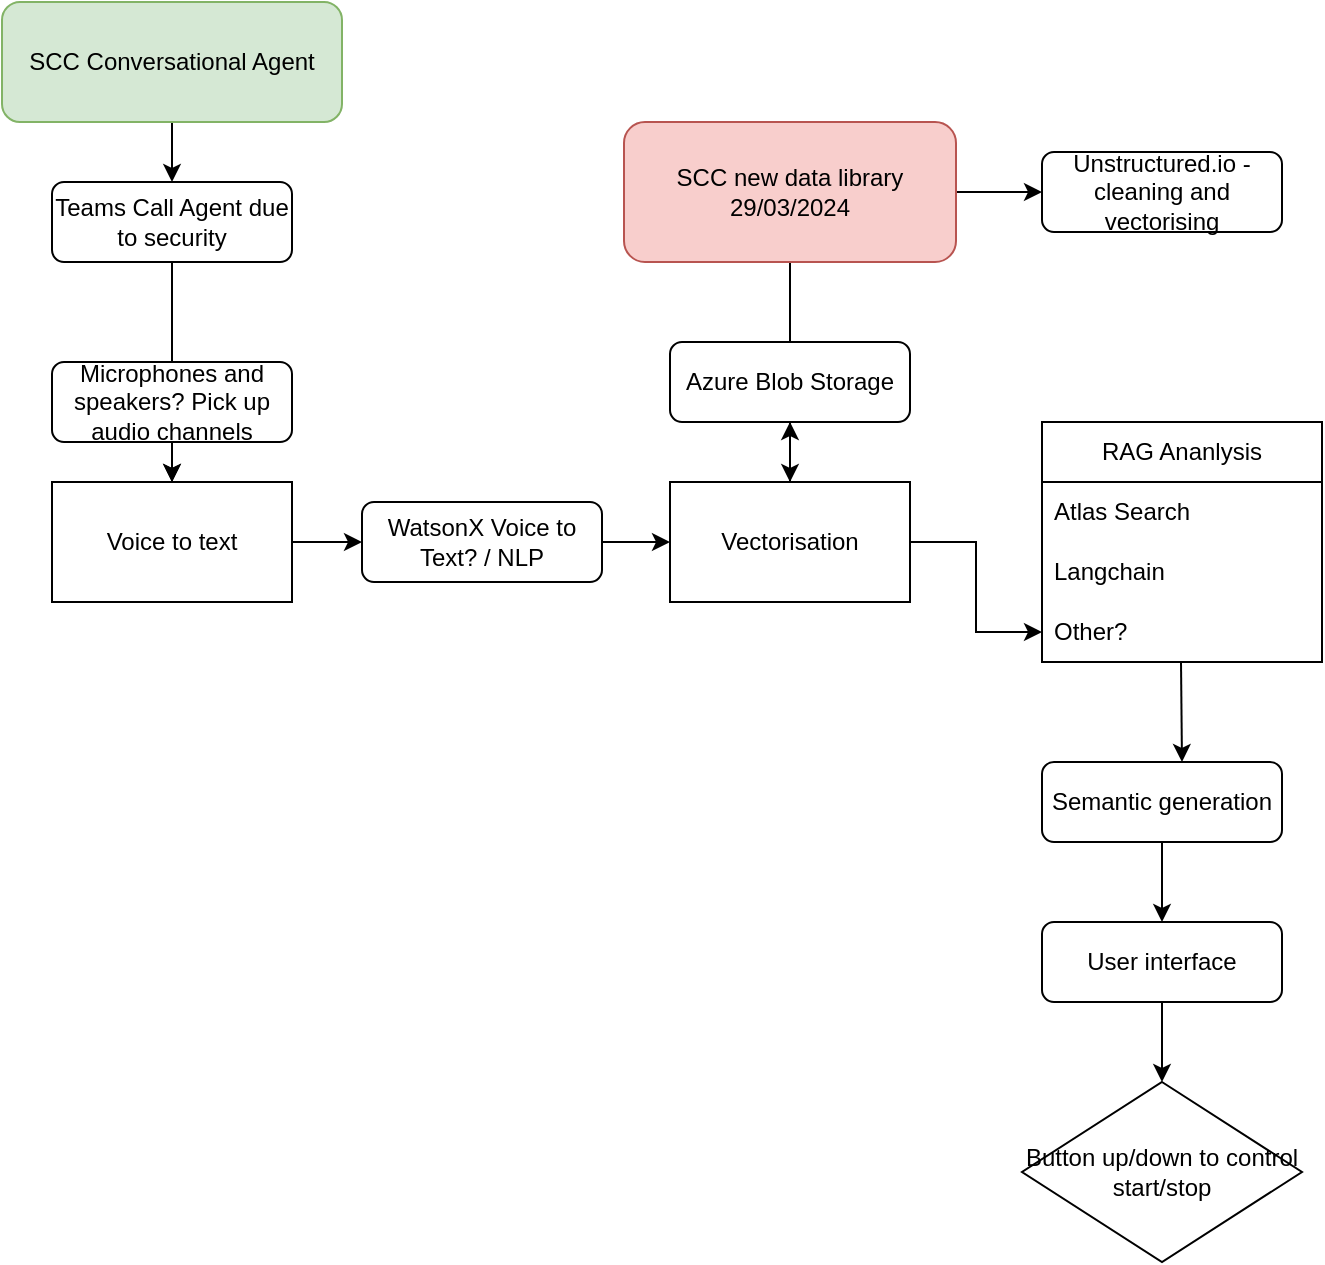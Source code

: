 <mxfile version="24.1.0" type="github">
  <diagram id="C5RBs43oDa-KdzZeNtuy" name="Page-1">
    <mxGraphModel dx="1272" dy="740" grid="1" gridSize="10" guides="1" tooltips="1" connect="1" arrows="1" fold="1" page="1" pageScale="1" pageWidth="827" pageHeight="1169" math="0" shadow="0">
      <root>
        <mxCell id="WIyWlLk6GJQsqaUBKTNV-0" />
        <mxCell id="WIyWlLk6GJQsqaUBKTNV-1" parent="WIyWlLk6GJQsqaUBKTNV-0" />
        <mxCell id="ThVJelSN7MqvDhMtDiYZ-20" value="" style="edgeStyle=orthogonalEdgeStyle;rounded=0;orthogonalLoop=1;jettySize=auto;html=1;" edge="1" parent="WIyWlLk6GJQsqaUBKTNV-1" source="WIyWlLk6GJQsqaUBKTNV-3" target="ThVJelSN7MqvDhMtDiYZ-0">
          <mxGeometry relative="1" as="geometry" />
        </mxCell>
        <mxCell id="WIyWlLk6GJQsqaUBKTNV-3" value="SCC Conversational Agent" style="rounded=1;whiteSpace=wrap;html=1;fontSize=12;glass=0;strokeWidth=1;shadow=0;fillColor=#d5e8d4;strokeColor=#82b366;" parent="WIyWlLk6GJQsqaUBKTNV-1" vertex="1">
          <mxGeometry x="80" y="60" width="170" height="60" as="geometry" />
        </mxCell>
        <mxCell id="ThVJelSN7MqvDhMtDiYZ-21" value="" style="edgeStyle=orthogonalEdgeStyle;rounded=0;orthogonalLoop=1;jettySize=auto;html=1;" edge="1" parent="WIyWlLk6GJQsqaUBKTNV-1" source="ThVJelSN7MqvDhMtDiYZ-0" target="ThVJelSN7MqvDhMtDiYZ-17">
          <mxGeometry relative="1" as="geometry" />
        </mxCell>
        <mxCell id="ThVJelSN7MqvDhMtDiYZ-0" value="Teams Call Agent due to security" style="rounded=1;whiteSpace=wrap;html=1;fontSize=12;glass=0;strokeWidth=1;shadow=0;" vertex="1" parent="WIyWlLk6GJQsqaUBKTNV-1">
          <mxGeometry x="105" y="150" width="120" height="40" as="geometry" />
        </mxCell>
        <mxCell id="ThVJelSN7MqvDhMtDiYZ-22" value="" style="edgeStyle=orthogonalEdgeStyle;rounded=0;orthogonalLoop=1;jettySize=auto;html=1;" edge="1" parent="WIyWlLk6GJQsqaUBKTNV-1" source="ThVJelSN7MqvDhMtDiYZ-1" target="ThVJelSN7MqvDhMtDiYZ-17">
          <mxGeometry relative="1" as="geometry" />
        </mxCell>
        <mxCell id="ThVJelSN7MqvDhMtDiYZ-1" value="Microphones and speakers? Pick up audio channels" style="rounded=1;whiteSpace=wrap;html=1;fontSize=12;glass=0;strokeWidth=1;shadow=0;" vertex="1" parent="WIyWlLk6GJQsqaUBKTNV-1">
          <mxGeometry x="105" y="240" width="120" height="40" as="geometry" />
        </mxCell>
        <mxCell id="ThVJelSN7MqvDhMtDiYZ-25" value="" style="edgeStyle=orthogonalEdgeStyle;rounded=0;orthogonalLoop=1;jettySize=auto;html=1;" edge="1" parent="WIyWlLk6GJQsqaUBKTNV-1" source="ThVJelSN7MqvDhMtDiYZ-2" target="ThVJelSN7MqvDhMtDiYZ-9">
          <mxGeometry relative="1" as="geometry" />
        </mxCell>
        <mxCell id="ThVJelSN7MqvDhMtDiYZ-30" value="" style="edgeStyle=orthogonalEdgeStyle;rounded=0;orthogonalLoop=1;jettySize=auto;html=1;" edge="1" parent="WIyWlLk6GJQsqaUBKTNV-1" source="ThVJelSN7MqvDhMtDiYZ-2" target="ThVJelSN7MqvDhMtDiYZ-4">
          <mxGeometry relative="1" as="geometry" />
        </mxCell>
        <mxCell id="ThVJelSN7MqvDhMtDiYZ-2" value="SCC new data library 29/03/2024" style="rounded=1;whiteSpace=wrap;html=1;fontSize=12;glass=0;strokeWidth=1;shadow=0;fillColor=#f8cecc;strokeColor=#b85450;" vertex="1" parent="WIyWlLk6GJQsqaUBKTNV-1">
          <mxGeometry x="391" y="120" width="166" height="70" as="geometry" />
        </mxCell>
        <mxCell id="ThVJelSN7MqvDhMtDiYZ-4" value="Unstructured.io - cleaning and vectorising" style="rounded=1;whiteSpace=wrap;html=1;fontSize=12;glass=0;strokeWidth=1;shadow=0;" vertex="1" parent="WIyWlLk6GJQsqaUBKTNV-1">
          <mxGeometry x="600" y="135" width="120" height="40" as="geometry" />
        </mxCell>
        <mxCell id="ThVJelSN7MqvDhMtDiYZ-5" value="Azure Blob Storage" style="rounded=1;whiteSpace=wrap;html=1;fontSize=12;glass=0;strokeWidth=1;shadow=0;" vertex="1" parent="WIyWlLk6GJQsqaUBKTNV-1">
          <mxGeometry x="414" y="230" width="120" height="40" as="geometry" />
        </mxCell>
        <mxCell id="ThVJelSN7MqvDhMtDiYZ-24" value="" style="edgeStyle=orthogonalEdgeStyle;rounded=0;orthogonalLoop=1;jettySize=auto;html=1;" edge="1" parent="WIyWlLk6GJQsqaUBKTNV-1" source="ThVJelSN7MqvDhMtDiYZ-7" target="ThVJelSN7MqvDhMtDiYZ-9">
          <mxGeometry relative="1" as="geometry" />
        </mxCell>
        <mxCell id="ThVJelSN7MqvDhMtDiYZ-7" value="WatsonX Voice to Text? / NLP" style="rounded=1;whiteSpace=wrap;html=1;fontSize=12;glass=0;strokeWidth=1;shadow=0;" vertex="1" parent="WIyWlLk6GJQsqaUBKTNV-1">
          <mxGeometry x="260" y="310" width="120" height="40" as="geometry" />
        </mxCell>
        <mxCell id="ThVJelSN7MqvDhMtDiYZ-26" value="" style="edgeStyle=orthogonalEdgeStyle;rounded=0;orthogonalLoop=1;jettySize=auto;html=1;" edge="1" parent="WIyWlLk6GJQsqaUBKTNV-1" source="ThVJelSN7MqvDhMtDiYZ-9" target="ThVJelSN7MqvDhMtDiYZ-15">
          <mxGeometry relative="1" as="geometry" />
        </mxCell>
        <mxCell id="ThVJelSN7MqvDhMtDiYZ-31" value="" style="edgeStyle=orthogonalEdgeStyle;rounded=0;orthogonalLoop=1;jettySize=auto;html=1;" edge="1" parent="WIyWlLk6GJQsqaUBKTNV-1" source="ThVJelSN7MqvDhMtDiYZ-9" target="ThVJelSN7MqvDhMtDiYZ-5">
          <mxGeometry relative="1" as="geometry" />
        </mxCell>
        <mxCell id="ThVJelSN7MqvDhMtDiYZ-9" value="Vectorisation" style="rounded=0;whiteSpace=wrap;html=1;" vertex="1" parent="WIyWlLk6GJQsqaUBKTNV-1">
          <mxGeometry x="414" y="300" width="120" height="60" as="geometry" />
        </mxCell>
        <mxCell id="ThVJelSN7MqvDhMtDiYZ-10" value="Button up/down to control start/stop" style="rhombus;whiteSpace=wrap;html=1;" vertex="1" parent="WIyWlLk6GJQsqaUBKTNV-1">
          <mxGeometry x="590" y="600" width="140" height="90" as="geometry" />
        </mxCell>
        <mxCell id="ThVJelSN7MqvDhMtDiYZ-29" value="" style="edgeStyle=orthogonalEdgeStyle;rounded=0;orthogonalLoop=1;jettySize=auto;html=1;" edge="1" parent="WIyWlLk6GJQsqaUBKTNV-1" source="ThVJelSN7MqvDhMtDiYZ-11" target="ThVJelSN7MqvDhMtDiYZ-10">
          <mxGeometry relative="1" as="geometry" />
        </mxCell>
        <mxCell id="ThVJelSN7MqvDhMtDiYZ-11" value="User interface" style="rounded=1;whiteSpace=wrap;html=1;fontSize=12;glass=0;strokeWidth=1;shadow=0;" vertex="1" parent="WIyWlLk6GJQsqaUBKTNV-1">
          <mxGeometry x="600" y="520" width="120" height="40" as="geometry" />
        </mxCell>
        <mxCell id="ThVJelSN7MqvDhMtDiYZ-12" value="RAG Ananlysis" style="swimlane;fontStyle=0;childLayout=stackLayout;horizontal=1;startSize=30;horizontalStack=0;resizeParent=1;resizeParentMax=0;resizeLast=0;collapsible=1;marginBottom=0;whiteSpace=wrap;html=1;" vertex="1" parent="WIyWlLk6GJQsqaUBKTNV-1">
          <mxGeometry x="600" y="270" width="140" height="120" as="geometry" />
        </mxCell>
        <mxCell id="ThVJelSN7MqvDhMtDiYZ-13" value="Atlas Search" style="text;strokeColor=none;fillColor=none;align=left;verticalAlign=middle;spacingLeft=4;spacingRight=4;overflow=hidden;points=[[0,0.5],[1,0.5]];portConstraint=eastwest;rotatable=0;whiteSpace=wrap;html=1;" vertex="1" parent="ThVJelSN7MqvDhMtDiYZ-12">
          <mxGeometry y="30" width="140" height="30" as="geometry" />
        </mxCell>
        <mxCell id="ThVJelSN7MqvDhMtDiYZ-14" value="Langchain" style="text;strokeColor=none;fillColor=none;align=left;verticalAlign=middle;spacingLeft=4;spacingRight=4;overflow=hidden;points=[[0,0.5],[1,0.5]];portConstraint=eastwest;rotatable=0;whiteSpace=wrap;html=1;" vertex="1" parent="ThVJelSN7MqvDhMtDiYZ-12">
          <mxGeometry y="60" width="140" height="30" as="geometry" />
        </mxCell>
        <mxCell id="ThVJelSN7MqvDhMtDiYZ-15" value="Other?" style="text;strokeColor=none;fillColor=none;align=left;verticalAlign=middle;spacingLeft=4;spacingRight=4;overflow=hidden;points=[[0,0.5],[1,0.5]];portConstraint=eastwest;rotatable=0;whiteSpace=wrap;html=1;" vertex="1" parent="ThVJelSN7MqvDhMtDiYZ-12">
          <mxGeometry y="90" width="140" height="30" as="geometry" />
        </mxCell>
        <mxCell id="ThVJelSN7MqvDhMtDiYZ-28" value="" style="edgeStyle=orthogonalEdgeStyle;rounded=0;orthogonalLoop=1;jettySize=auto;html=1;" edge="1" parent="WIyWlLk6GJQsqaUBKTNV-1" source="ThVJelSN7MqvDhMtDiYZ-16" target="ThVJelSN7MqvDhMtDiYZ-11">
          <mxGeometry relative="1" as="geometry" />
        </mxCell>
        <mxCell id="ThVJelSN7MqvDhMtDiYZ-16" value="Semantic generation" style="rounded=1;whiteSpace=wrap;html=1;fontSize=12;glass=0;strokeWidth=1;shadow=0;" vertex="1" parent="WIyWlLk6GJQsqaUBKTNV-1">
          <mxGeometry x="600" y="440" width="120" height="40" as="geometry" />
        </mxCell>
        <mxCell id="ThVJelSN7MqvDhMtDiYZ-23" value="" style="edgeStyle=orthogonalEdgeStyle;rounded=0;orthogonalLoop=1;jettySize=auto;html=1;" edge="1" parent="WIyWlLk6GJQsqaUBKTNV-1" source="ThVJelSN7MqvDhMtDiYZ-17" target="ThVJelSN7MqvDhMtDiYZ-7">
          <mxGeometry relative="1" as="geometry" />
        </mxCell>
        <mxCell id="ThVJelSN7MqvDhMtDiYZ-17" value="Voice to text" style="rounded=0;whiteSpace=wrap;html=1;" vertex="1" parent="WIyWlLk6GJQsqaUBKTNV-1">
          <mxGeometry x="105" y="300" width="120" height="60" as="geometry" />
        </mxCell>
        <mxCell id="ThVJelSN7MqvDhMtDiYZ-27" value="" style="endArrow=classic;html=1;rounded=0;" edge="1" parent="WIyWlLk6GJQsqaUBKTNV-1">
          <mxGeometry width="50" height="50" relative="1" as="geometry">
            <mxPoint x="669.5" y="390" as="sourcePoint" />
            <mxPoint x="670" y="440" as="targetPoint" />
          </mxGeometry>
        </mxCell>
      </root>
    </mxGraphModel>
  </diagram>
</mxfile>
